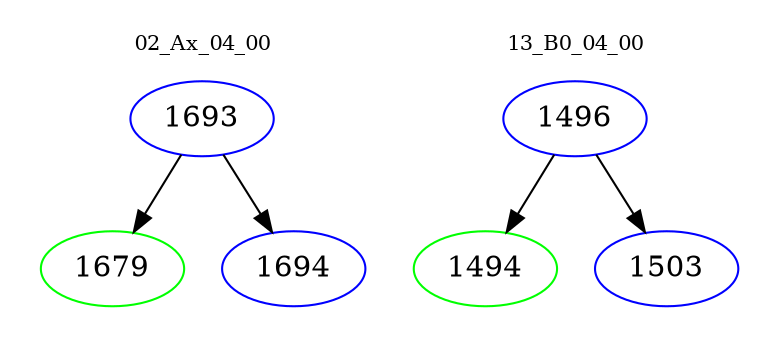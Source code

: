 digraph{
subgraph cluster_0 {
color = white
label = "02_Ax_04_00";
fontsize=10;
T0_1693 [label="1693", color="blue"]
T0_1693 -> T0_1679 [color="black"]
T0_1679 [label="1679", color="green"]
T0_1693 -> T0_1694 [color="black"]
T0_1694 [label="1694", color="blue"]
}
subgraph cluster_1 {
color = white
label = "13_B0_04_00";
fontsize=10;
T1_1496 [label="1496", color="blue"]
T1_1496 -> T1_1494 [color="black"]
T1_1494 [label="1494", color="green"]
T1_1496 -> T1_1503 [color="black"]
T1_1503 [label="1503", color="blue"]
}
}
